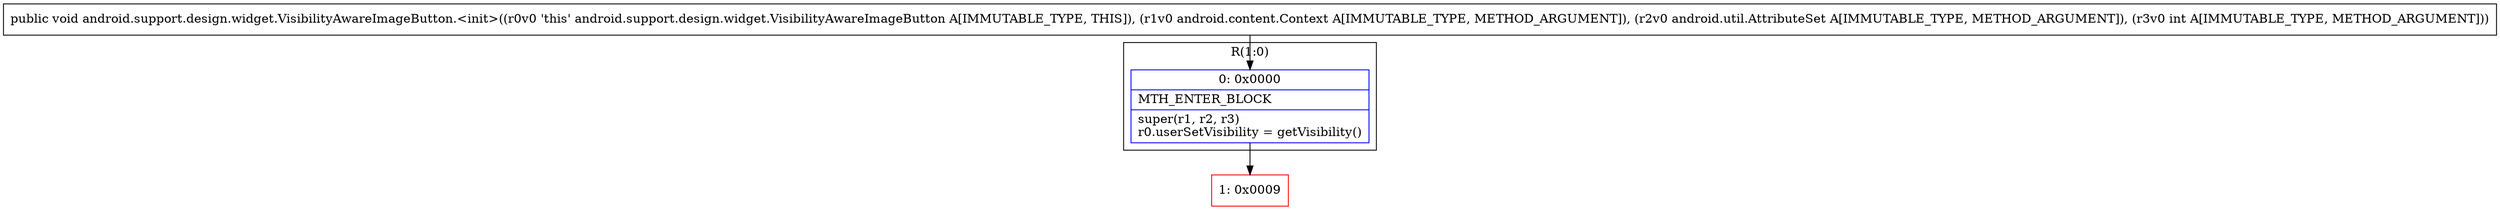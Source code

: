 digraph "CFG forandroid.support.design.widget.VisibilityAwareImageButton.\<init\>(Landroid\/content\/Context;Landroid\/util\/AttributeSet;I)V" {
subgraph cluster_Region_689308986 {
label = "R(1:0)";
node [shape=record,color=blue];
Node_0 [shape=record,label="{0\:\ 0x0000|MTH_ENTER_BLOCK\l|super(r1, r2, r3)\lr0.userSetVisibility = getVisibility()\l}"];
}
Node_1 [shape=record,color=red,label="{1\:\ 0x0009}"];
MethodNode[shape=record,label="{public void android.support.design.widget.VisibilityAwareImageButton.\<init\>((r0v0 'this' android.support.design.widget.VisibilityAwareImageButton A[IMMUTABLE_TYPE, THIS]), (r1v0 android.content.Context A[IMMUTABLE_TYPE, METHOD_ARGUMENT]), (r2v0 android.util.AttributeSet A[IMMUTABLE_TYPE, METHOD_ARGUMENT]), (r3v0 int A[IMMUTABLE_TYPE, METHOD_ARGUMENT])) }"];
MethodNode -> Node_0;
Node_0 -> Node_1;
}

